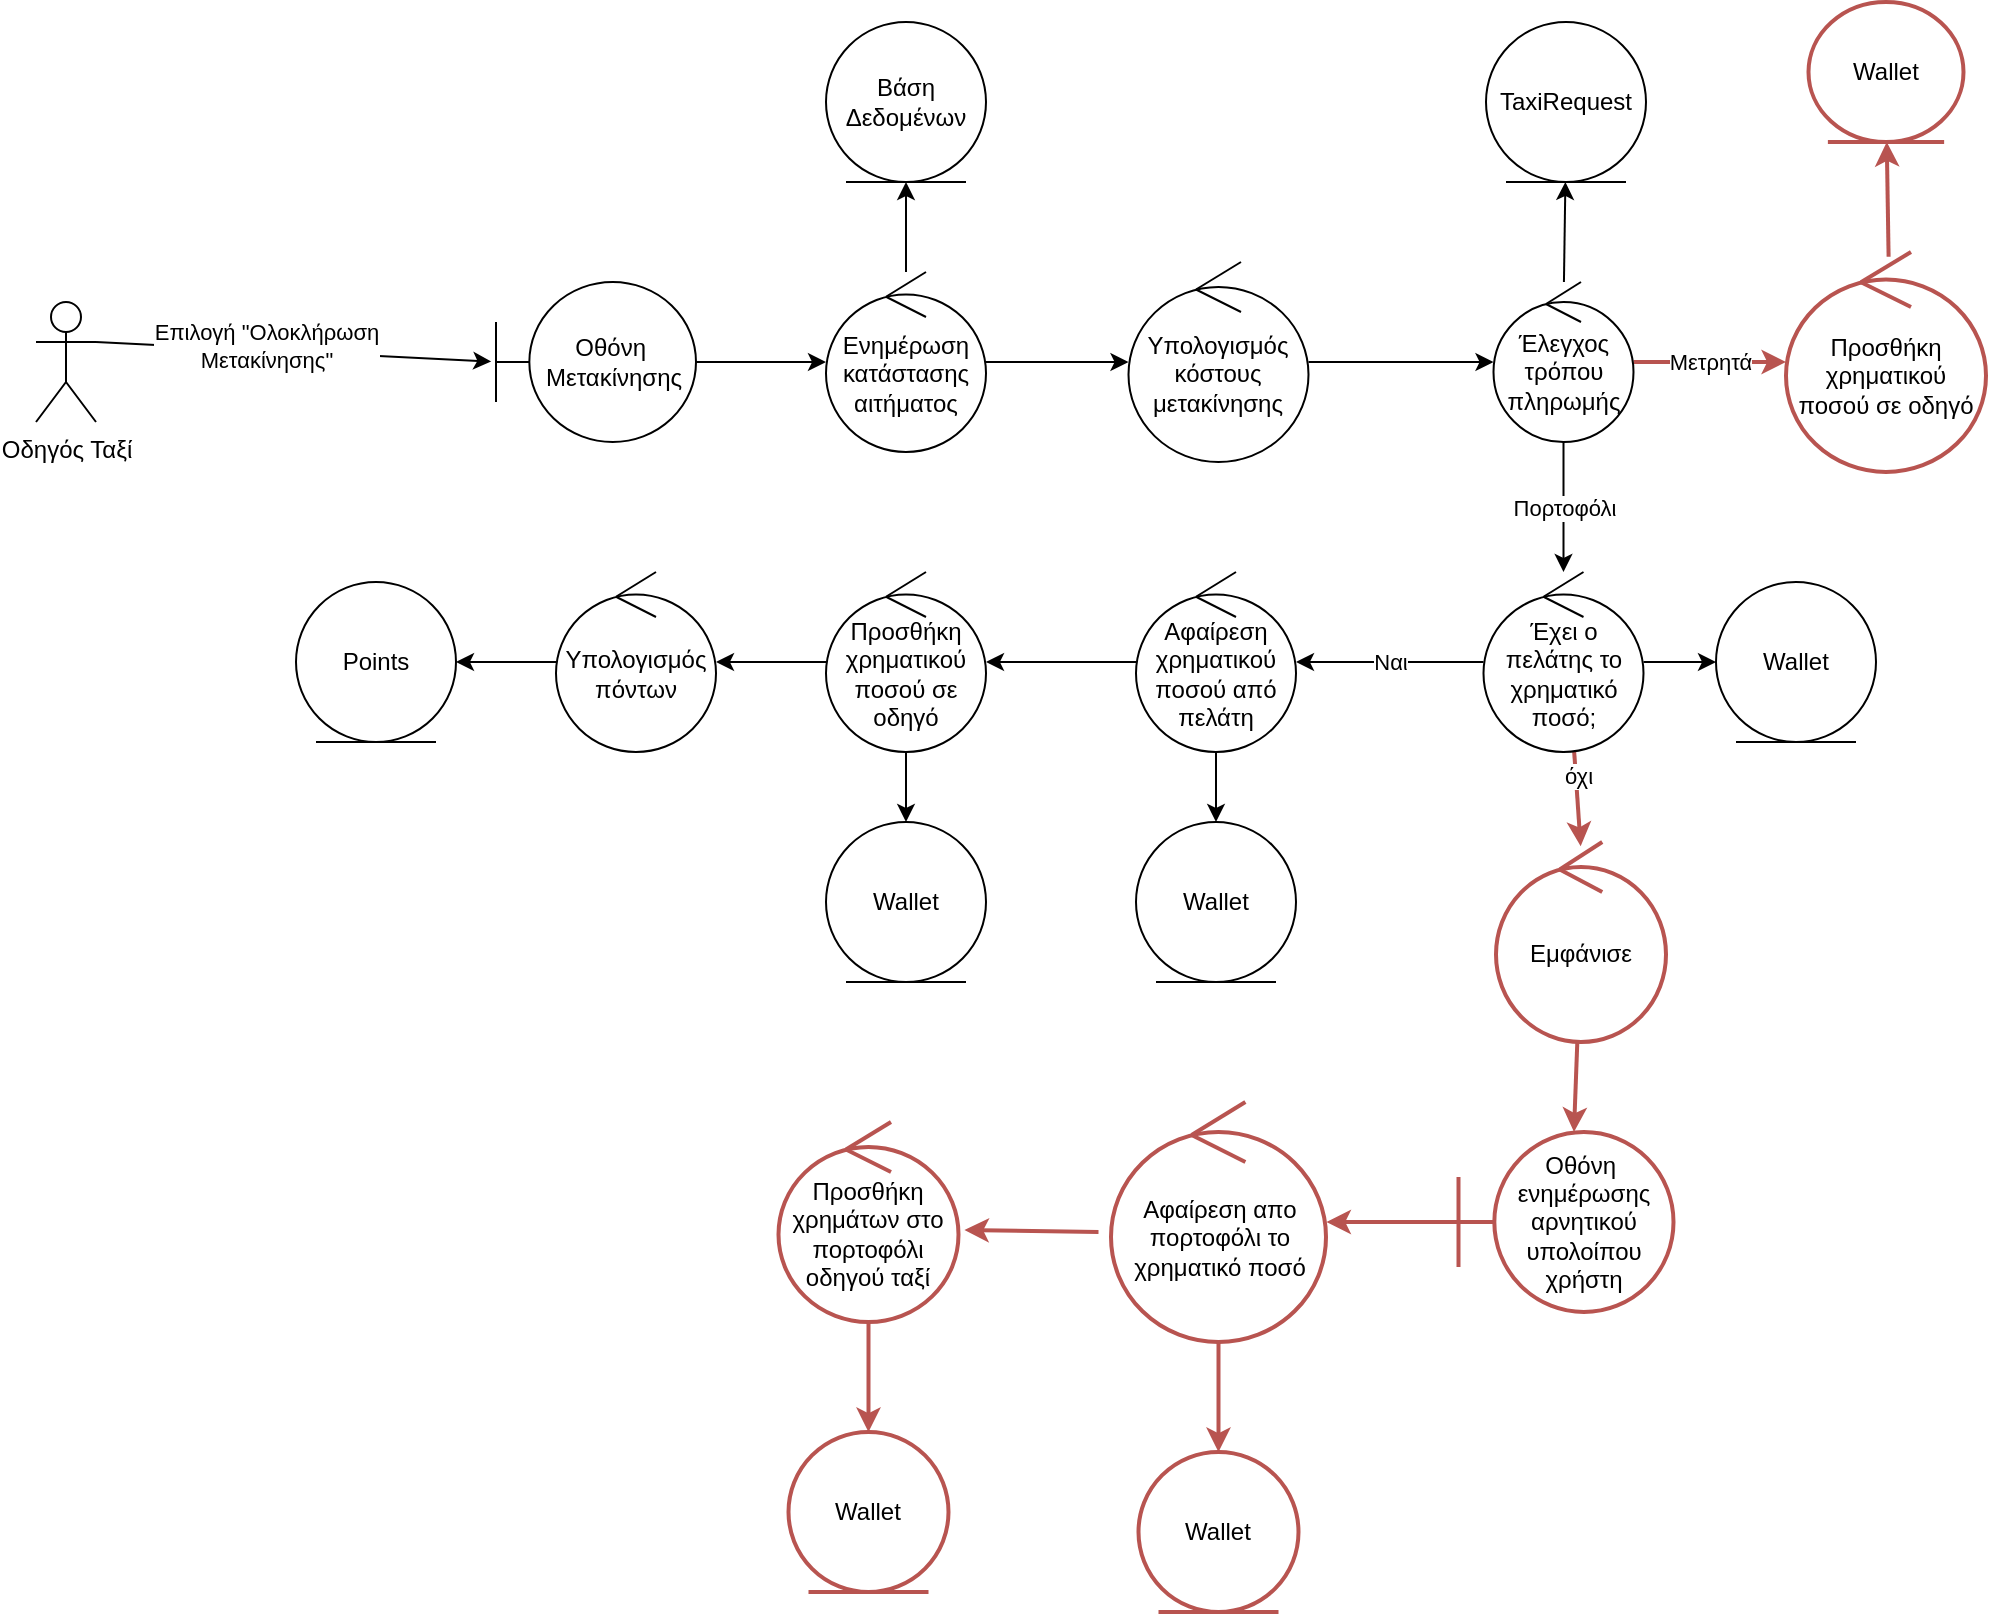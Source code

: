 <mxfile>
    <diagram id="ZnUvBVadmKkvFejZgnjO" name="Page-1">
        <mxGraphModel dx="1184" dy="1139" grid="1" gridSize="10" guides="1" tooltips="1" connect="1" arrows="1" fold="1" page="1" pageScale="1" pageWidth="850" pageHeight="1100" math="0" shadow="0">
            <root>
                <mxCell id="0"/>
                <mxCell id="1" parent="0"/>
                <mxCell id="4" style="edgeStyle=none;html=1;exitX=1;exitY=0.333;exitDx=0;exitDy=0;exitPerimeter=0;entryX=-0.024;entryY=0.497;entryDx=0;entryDy=0;entryPerimeter=0;strokeWidth=1;" parent="1" source="2" target="3" edge="1">
                    <mxGeometry relative="1" as="geometry"/>
                </mxCell>
                <mxCell id="6" value="Επιλογή &quot;Ολοκλήρωση&lt;br&gt;Μετακίνησης&quot;" style="edgeLabel;html=1;align=center;verticalAlign=middle;resizable=0;points=[];" parent="4" vertex="1" connectable="0">
                    <mxGeometry x="-0.143" y="2" relative="1" as="geometry">
                        <mxPoint as="offset"/>
                    </mxGeometry>
                </mxCell>
                <mxCell id="2" value="Οδηγός Ταξί" style="shape=umlActor;verticalLabelPosition=bottom;verticalAlign=top;html=1;" parent="1" vertex="1">
                    <mxGeometry x="120" y="260" width="30" height="60" as="geometry"/>
                </mxCell>
                <mxCell id="8" value="" style="edgeStyle=none;html=1;strokeWidth=1;" parent="1" source="3" target="7" edge="1">
                    <mxGeometry relative="1" as="geometry"/>
                </mxCell>
                <mxCell id="3" value="Οθόνη&amp;nbsp; Μετακίνησης" style="shape=umlBoundary;whiteSpace=wrap;html=1;strokeWidth=1;" parent="1" vertex="1">
                    <mxGeometry x="350" y="250" width="100" height="80" as="geometry"/>
                </mxCell>
                <mxCell id="10" value="" style="edgeStyle=none;html=1;strokeWidth=1;" parent="1" source="7" target="9" edge="1">
                    <mxGeometry relative="1" as="geometry"/>
                </mxCell>
                <mxCell id="12" value="" style="edgeStyle=none;html=1;strokeWidth=1;" parent="1" source="7" target="11" edge="1">
                    <mxGeometry relative="1" as="geometry"/>
                </mxCell>
                <mxCell id="7" value="Ενημέρωση κατάστασης αιτήματος" style="ellipse;shape=umlControl;whiteSpace=wrap;html=1;strokeWidth=1;" parent="1" vertex="1">
                    <mxGeometry x="515" y="245" width="80" height="90" as="geometry"/>
                </mxCell>
                <mxCell id="9" value="Βάση Δεδομένων" style="ellipse;shape=umlEntity;whiteSpace=wrap;html=1;strokeWidth=1;" parent="1" vertex="1">
                    <mxGeometry x="515" y="120" width="80" height="80" as="geometry"/>
                </mxCell>
                <mxCell id="16" value="" style="edgeStyle=none;html=1;strokeWidth=1;" parent="1" source="11" target="15" edge="1">
                    <mxGeometry relative="1" as="geometry"/>
                </mxCell>
                <mxCell id="11" value="Υπολογισμός κόστους μετακίνησης" style="ellipse;shape=umlControl;whiteSpace=wrap;html=1;strokeWidth=1;" parent="1" vertex="1">
                    <mxGeometry x="666.25" y="240" width="90" height="100" as="geometry"/>
                </mxCell>
                <mxCell id="18" value="" style="edgeStyle=none;html=1;strokeWidth=1;" parent="1" source="15" target="17" edge="1">
                    <mxGeometry relative="1" as="geometry"/>
                </mxCell>
                <mxCell id="20" value="Πορτοφόλι" style="edgeStyle=none;html=1;strokeWidth=1;" parent="1" source="15" target="19" edge="1">
                    <mxGeometry x="0.015" relative="1" as="geometry">
                        <mxPoint as="offset"/>
                    </mxGeometry>
                </mxCell>
                <mxCell id="39" value="Μετρητά" style="edgeStyle=none;html=1;fillColor=#f8cecc;strokeColor=#b85450;strokeWidth=2;" parent="1" source="15" target="38" edge="1">
                    <mxGeometry relative="1" as="geometry"/>
                </mxCell>
                <mxCell id="15" value="Έλεγχος τρόπου πληρωμής" style="ellipse;shape=umlControl;whiteSpace=wrap;html=1;strokeWidth=1;" parent="1" vertex="1">
                    <mxGeometry x="848.75" y="250" width="70" height="80" as="geometry"/>
                </mxCell>
                <mxCell id="17" value="TaxiRequest" style="ellipse;shape=umlEntity;whiteSpace=wrap;html=1;strokeWidth=1;" parent="1" vertex="1">
                    <mxGeometry x="845" y="120" width="80" height="80" as="geometry"/>
                </mxCell>
                <mxCell id="22" value="" style="edgeStyle=none;html=1;strokeWidth=1;" parent="1" source="19" target="21" edge="1">
                    <mxGeometry relative="1" as="geometry"/>
                </mxCell>
                <mxCell id="25" value="Ναι" style="edgeStyle=none;html=1;strokeWidth=1;" parent="1" source="19" target="24" edge="1">
                    <mxGeometry relative="1" as="geometry"/>
                </mxCell>
                <mxCell id="45" style="edgeStyle=none;html=1;strokeColor=#B85450;entryX=0.498;entryY=0.021;entryDx=0;entryDy=0;entryPerimeter=0;exitX=0.566;exitY=0.989;exitDx=0;exitDy=0;exitPerimeter=0;strokeWidth=2;" parent="1" source="19" target="58" edge="1">
                    <mxGeometry relative="1" as="geometry">
                        <mxPoint x="880" y="560" as="targetPoint"/>
                    </mxGeometry>
                </mxCell>
                <mxCell id="46" value="όχι" style="edgeLabel;html=1;align=center;verticalAlign=middle;resizable=0;points=[];" parent="45" vertex="1" connectable="0">
                    <mxGeometry x="-0.475" y="1" relative="1" as="geometry">
                        <mxPoint as="offset"/>
                    </mxGeometry>
                </mxCell>
                <mxCell id="19" value="Έχει ο πελάτης το χρηματικό ποσό;" style="ellipse;shape=umlControl;whiteSpace=wrap;html=1;strokeWidth=1;" parent="1" vertex="1">
                    <mxGeometry x="843.75" y="395" width="80" height="90" as="geometry"/>
                </mxCell>
                <mxCell id="21" value="Wallet" style="ellipse;shape=umlEntity;whiteSpace=wrap;html=1;strokeWidth=1;" parent="1" vertex="1">
                    <mxGeometry x="960" y="400" width="80" height="80" as="geometry"/>
                </mxCell>
                <mxCell id="27" value="" style="edgeStyle=none;html=1;strokeWidth=1;" parent="1" source="24" target="26" edge="1">
                    <mxGeometry relative="1" as="geometry"/>
                </mxCell>
                <mxCell id="29" value="" style="edgeStyle=none;html=1;strokeWidth=1;" parent="1" source="24" target="28" edge="1">
                    <mxGeometry relative="1" as="geometry"/>
                </mxCell>
                <mxCell id="24" value="Αφαίρεση χρηματικού ποσού από πελάτη" style="ellipse;shape=umlControl;whiteSpace=wrap;html=1;strokeWidth=1;" parent="1" vertex="1">
                    <mxGeometry x="670" y="395" width="80" height="90" as="geometry"/>
                </mxCell>
                <mxCell id="26" value="Wallet" style="ellipse;shape=umlEntity;whiteSpace=wrap;html=1;strokeWidth=1;" parent="1" vertex="1">
                    <mxGeometry x="670" y="520" width="80" height="80" as="geometry"/>
                </mxCell>
                <mxCell id="31" value="" style="edgeStyle=none;html=1;strokeWidth=1;" parent="1" source="28" target="30" edge="1">
                    <mxGeometry relative="1" as="geometry"/>
                </mxCell>
                <mxCell id="33" value="" style="edgeStyle=none;html=1;strokeWidth=1;" parent="1" source="28" target="32" edge="1">
                    <mxGeometry relative="1" as="geometry"/>
                </mxCell>
                <mxCell id="28" value="Προσθήκη χρηματικού ποσού σε οδηγό" style="ellipse;shape=umlControl;whiteSpace=wrap;html=1;strokeWidth=1;" parent="1" vertex="1">
                    <mxGeometry x="515" y="395" width="80" height="90" as="geometry"/>
                </mxCell>
                <mxCell id="30" value="Wallet" style="ellipse;shape=umlEntity;whiteSpace=wrap;html=1;strokeWidth=1;" parent="1" vertex="1">
                    <mxGeometry x="515" y="520" width="80" height="80" as="geometry"/>
                </mxCell>
                <mxCell id="37" value="" style="edgeStyle=none;html=1;strokeWidth=1;" parent="1" source="32" target="36" edge="1">
                    <mxGeometry relative="1" as="geometry"/>
                </mxCell>
                <mxCell id="32" value="Υπολογισμός πόντων" style="ellipse;shape=umlControl;whiteSpace=wrap;html=1;strokeWidth=1;" parent="1" vertex="1">
                    <mxGeometry x="380" y="395" width="80" height="90" as="geometry"/>
                </mxCell>
                <mxCell id="36" value="Points" style="ellipse;shape=umlEntity;whiteSpace=wrap;html=1;strokeWidth=1;" parent="1" vertex="1">
                    <mxGeometry x="250" y="400" width="80" height="80" as="geometry"/>
                </mxCell>
                <mxCell id="41" value="" style="edgeStyle=none;html=1;fillColor=#f8cecc;strokeColor=#b85450;strokeWidth=2;exitX=0.513;exitY=0.022;exitDx=0;exitDy=0;exitPerimeter=0;" parent="1" source="38" target="40" edge="1">
                    <mxGeometry relative="1" as="geometry"/>
                </mxCell>
                <mxCell id="38" value="Προσθήκη χρηματικού ποσού σε οδηγό" style="ellipse;shape=umlControl;whiteSpace=wrap;html=1;fillColor=none;strokeColor=#b85450;strokeWidth=2;" parent="1" vertex="1">
                    <mxGeometry x="995" y="235" width="100" height="110" as="geometry"/>
                </mxCell>
                <mxCell id="40" value="Wallet" style="ellipse;shape=umlEntity;whiteSpace=wrap;html=1;fillColor=none;strokeColor=#b85450;strokeWidth=2;" parent="1" vertex="1">
                    <mxGeometry x="1006.25" y="110" width="77.5" height="70" as="geometry"/>
                </mxCell>
                <mxCell id="51" style="edgeStyle=none;html=1;entryX=1.033;entryY=0.54;entryDx=0;entryDy=0;entryPerimeter=0;strokeColor=#B85450;strokeWidth=2;" parent="1" target="50" edge="1">
                    <mxGeometry relative="1" as="geometry">
                        <mxPoint x="651.25" y="725" as="sourcePoint"/>
                    </mxGeometry>
                </mxCell>
                <mxCell id="55" style="edgeStyle=none;html=1;entryX=0.5;entryY=0;entryDx=0;entryDy=0;strokeColor=#B85450;strokeWidth=2;" parent="1" source="47" target="49" edge="1">
                    <mxGeometry relative="1" as="geometry"/>
                </mxCell>
                <mxCell id="47" value="Αφαίρεση απο πορτοφόλι το χρηματικό ποσό" style="ellipse;shape=umlControl;whiteSpace=wrap;html=1;strokeColor=#B85450;strokeWidth=2;" parent="1" vertex="1">
                    <mxGeometry x="657.5" y="660" width="107.5" height="120" as="geometry"/>
                </mxCell>
                <mxCell id="49" value="Wallet" style="ellipse;shape=umlEntity;whiteSpace=wrap;html=1;fillColor=none;strokeColor=#b85450;strokeWidth=2;" parent="1" vertex="1">
                    <mxGeometry x="671.25" y="835" width="80" height="80" as="geometry"/>
                </mxCell>
                <mxCell id="56" style="edgeStyle=none;html=1;entryX=0.5;entryY=0;entryDx=0;entryDy=0;strokeColor=#B85450;strokeWidth=2;" parent="1" source="50" target="52" edge="1">
                    <mxGeometry relative="1" as="geometry"/>
                </mxCell>
                <mxCell id="50" value="Προσθήκη χρημάτων στο πορτοφόλι οδηγού ταξί" style="ellipse;shape=umlControl;whiteSpace=wrap;html=1;strokeColor=#B85450;strokeWidth=2;" parent="1" vertex="1">
                    <mxGeometry x="491.25" y="670" width="90" height="100" as="geometry"/>
                </mxCell>
                <mxCell id="52" value="Wallet" style="ellipse;shape=umlEntity;whiteSpace=wrap;html=1;fillColor=none;strokeColor=#b85450;strokeWidth=2;" parent="1" vertex="1">
                    <mxGeometry x="496.25" y="825" width="80" height="80" as="geometry"/>
                </mxCell>
                <mxCell id="61" style="edgeStyle=none;html=1;entryX=0.537;entryY=0;entryDx=0;entryDy=0;entryPerimeter=0;strokeColor=#B85450;strokeWidth=2;" parent="1" source="58" target="60" edge="1">
                    <mxGeometry relative="1" as="geometry"/>
                </mxCell>
                <mxCell id="58" value="Εμφάνισε" style="ellipse;shape=umlControl;whiteSpace=wrap;html=1;strokeColor=#B85450;strokeWidth=2;" parent="1" vertex="1">
                    <mxGeometry x="850" y="530" width="85" height="100" as="geometry"/>
                </mxCell>
                <mxCell id="62" style="edgeStyle=none;html=1;entryX=1.002;entryY=0.5;entryDx=0;entryDy=0;entryPerimeter=0;strokeColor=#B85450;strokeWidth=2;" parent="1" source="60" target="47" edge="1">
                    <mxGeometry relative="1" as="geometry"/>
                </mxCell>
                <mxCell id="60" value="Οθόνη&amp;nbsp; ενημέρωσης&lt;br&gt;αρνητικού υπολοίπου χρήστη" style="shape=umlBoundary;whiteSpace=wrap;html=1;strokeColor=#B85450;strokeWidth=2;" parent="1" vertex="1">
                    <mxGeometry x="831.25" y="675" width="107.5" height="90" as="geometry"/>
                </mxCell>
            </root>
        </mxGraphModel>
    </diagram>
</mxfile>